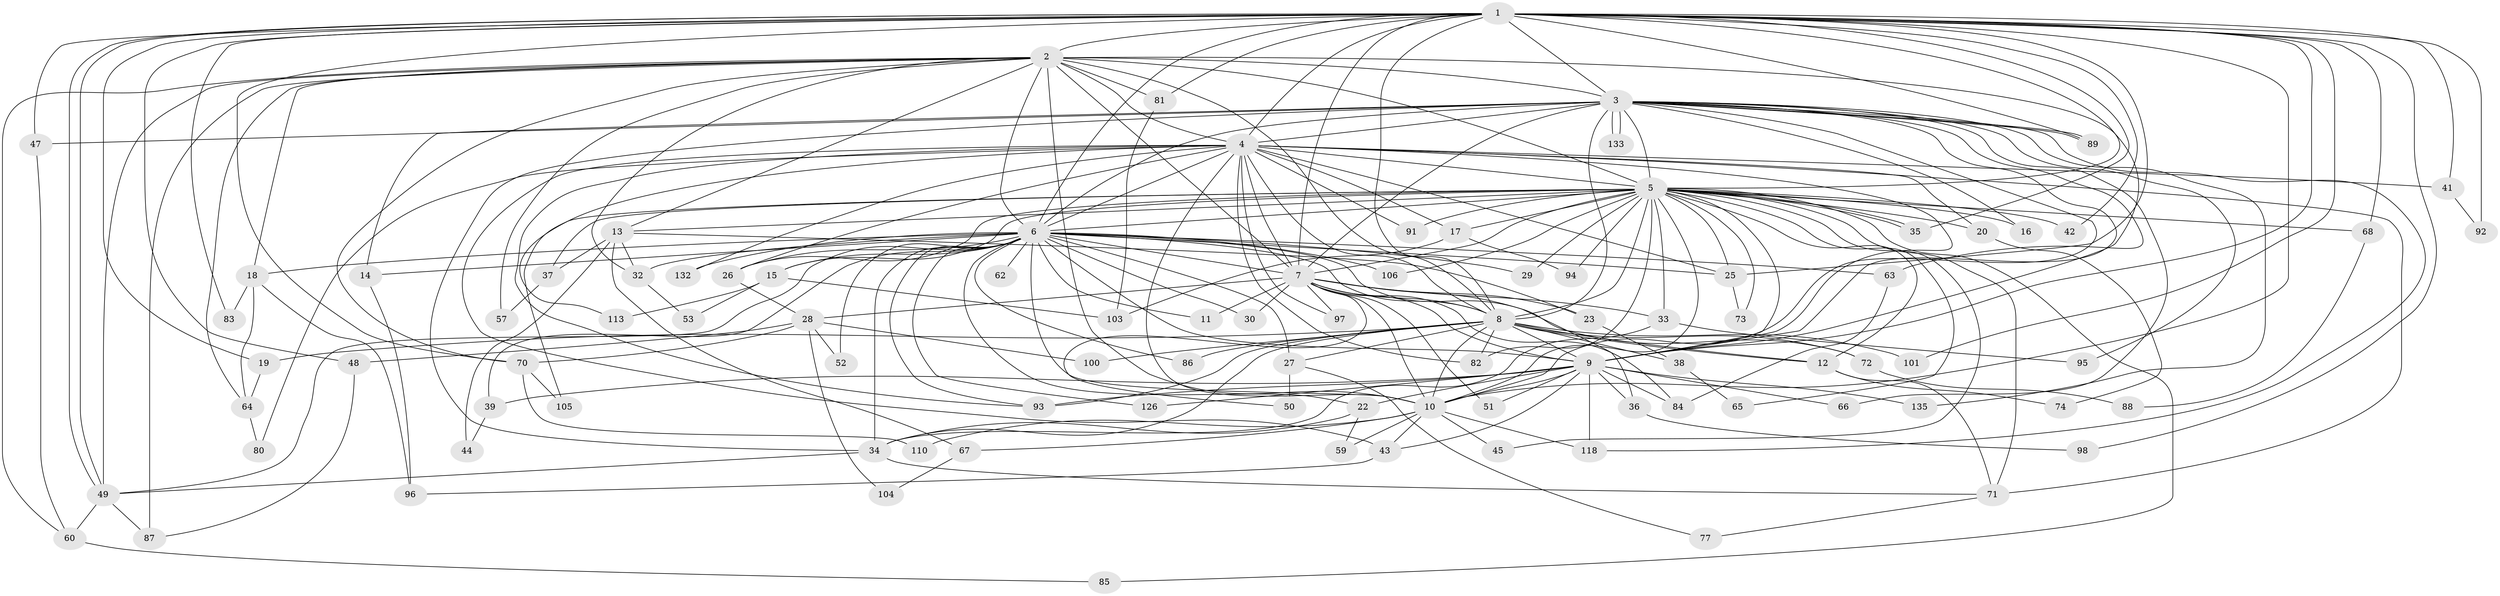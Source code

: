// original degree distribution, {28: 0.007352941176470588, 21: 0.029411764705882353, 23: 0.007352941176470588, 25: 0.007352941176470588, 36: 0.007352941176470588, 34: 0.007352941176470588, 18: 0.007352941176470588, 2: 0.5220588235294118, 5: 0.029411764705882353, 7: 0.022058823529411766, 3: 0.2426470588235294, 4: 0.09558823529411764, 6: 0.014705882352941176}
// Generated by graph-tools (version 1.1) at 2025/17/03/04/25 18:17:52]
// undirected, 95 vertices, 241 edges
graph export_dot {
graph [start="1"]
  node [color=gray90,style=filled];
  1;
  2 [super="+117+119+111+54"];
  3;
  4 [super="+79+40+61"];
  5;
  6 [super="+24"];
  7;
  8 [super="+78"];
  9;
  10 [super="+21"];
  11;
  12 [super="+46"];
  13;
  14;
  15;
  16;
  17;
  18;
  19;
  20;
  22;
  23;
  25 [super="+31"];
  26;
  27;
  28;
  29;
  30;
  32 [super="+55"];
  33;
  34 [super="+58+122+116+69+99"];
  35 [super="+121"];
  36;
  37;
  38;
  39;
  41 [super="+76"];
  42;
  43 [super="+56"];
  44;
  45;
  47 [super="+114"];
  48;
  49 [super="+75+102"];
  50;
  51;
  52;
  53;
  57;
  59;
  60;
  62;
  63;
  64;
  65;
  66;
  67;
  68;
  70 [super="+90"];
  71 [super="+136"];
  72;
  73;
  74;
  77;
  80;
  81;
  82;
  83;
  84 [super="+125"];
  85;
  86;
  87;
  88;
  89 [super="+108"];
  91;
  92;
  93 [super="+115+127"];
  94;
  95;
  96;
  97;
  98;
  100;
  101;
  103 [super="+130"];
  104;
  105;
  106;
  110;
  113;
  118 [super="+131"];
  126;
  132;
  133;
  135;
  1 -- 2 [weight=2];
  1 -- 3;
  1 -- 4;
  1 -- 5;
  1 -- 6;
  1 -- 7;
  1 -- 8;
  1 -- 9;
  1 -- 10;
  1 -- 19;
  1 -- 41 [weight=2];
  1 -- 42;
  1 -- 47;
  1 -- 48;
  1 -- 49;
  1 -- 49;
  1 -- 68;
  1 -- 70;
  1 -- 81;
  1 -- 83;
  1 -- 92;
  1 -- 98;
  1 -- 101;
  1 -- 35;
  1 -- 89;
  1 -- 25;
  2 -- 3;
  2 -- 4;
  2 -- 5 [weight=2];
  2 -- 6;
  2 -- 7;
  2 -- 8;
  2 -- 9;
  2 -- 10;
  2 -- 13;
  2 -- 18;
  2 -- 32;
  2 -- 57;
  2 -- 60;
  2 -- 81;
  2 -- 87;
  2 -- 64;
  2 -- 49;
  2 -- 70;
  3 -- 4;
  3 -- 5;
  3 -- 6;
  3 -- 7;
  3 -- 8;
  3 -- 9;
  3 -- 10;
  3 -- 14;
  3 -- 16;
  3 -- 34 [weight=2];
  3 -- 47;
  3 -- 63;
  3 -- 66;
  3 -- 89;
  3 -- 89;
  3 -- 95;
  3 -- 133;
  3 -- 133;
  3 -- 135;
  3 -- 118;
  4 -- 5;
  4 -- 6 [weight=2];
  4 -- 7;
  4 -- 8;
  4 -- 9;
  4 -- 10;
  4 -- 17;
  4 -- 20;
  4 -- 25 [weight=2];
  4 -- 41;
  4 -- 71;
  4 -- 80;
  4 -- 82;
  4 -- 91;
  4 -- 93;
  4 -- 97;
  4 -- 113;
  4 -- 132;
  4 -- 26;
  4 -- 43;
  5 -- 6;
  5 -- 7;
  5 -- 8 [weight=2];
  5 -- 9;
  5 -- 10;
  5 -- 13;
  5 -- 15;
  5 -- 16;
  5 -- 17;
  5 -- 20;
  5 -- 26;
  5 -- 29;
  5 -- 33;
  5 -- 35;
  5 -- 35;
  5 -- 37;
  5 -- 42;
  5 -- 45;
  5 -- 65;
  5 -- 68;
  5 -- 73;
  5 -- 82;
  5 -- 85;
  5 -- 91;
  5 -- 94;
  5 -- 105;
  5 -- 106;
  5 -- 12;
  5 -- 25;
  5 -- 71;
  6 -- 7;
  6 -- 8 [weight=2];
  6 -- 9;
  6 -- 10 [weight=3];
  6 -- 11;
  6 -- 14;
  6 -- 15;
  6 -- 18;
  6 -- 22;
  6 -- 25 [weight=2];
  6 -- 26;
  6 -- 30;
  6 -- 32;
  6 -- 36;
  6 -- 39;
  6 -- 52;
  6 -- 62 [weight=2];
  6 -- 63;
  6 -- 86;
  6 -- 106;
  6 -- 126;
  6 -- 132;
  6 -- 34;
  6 -- 93;
  6 -- 27;
  6 -- 29;
  6 -- 49;
  7 -- 8 [weight=2];
  7 -- 9;
  7 -- 10 [weight=2];
  7 -- 11;
  7 -- 23;
  7 -- 28;
  7 -- 30;
  7 -- 33;
  7 -- 50;
  7 -- 51;
  7 -- 72;
  7 -- 97;
  7 -- 84;
  8 -- 9;
  8 -- 10;
  8 -- 12;
  8 -- 12;
  8 -- 19;
  8 -- 27;
  8 -- 38;
  8 -- 72;
  8 -- 86;
  8 -- 100;
  8 -- 101;
  8 -- 34;
  8 -- 93;
  8 -- 82;
  9 -- 10;
  9 -- 22;
  9 -- 36;
  9 -- 39;
  9 -- 43 [weight=2];
  9 -- 51;
  9 -- 66;
  9 -- 84;
  9 -- 93;
  9 -- 118;
  9 -- 126;
  9 -- 135;
  10 -- 43;
  10 -- 45;
  10 -- 59;
  10 -- 67;
  10 -- 110;
  10 -- 118;
  12 -- 71;
  12 -- 74;
  13 -- 23;
  13 -- 37;
  13 -- 44;
  13 -- 67;
  13 -- 32;
  14 -- 96;
  15 -- 53;
  15 -- 103;
  15 -- 113;
  17 -- 94;
  17 -- 103;
  18 -- 64;
  18 -- 83;
  18 -- 96;
  19 -- 64;
  20 -- 74;
  22 -- 59;
  22 -- 34;
  23 -- 38;
  25 -- 73;
  26 -- 28;
  27 -- 50;
  27 -- 77;
  28 -- 48;
  28 -- 52;
  28 -- 70;
  28 -- 100;
  28 -- 104;
  32 -- 53;
  33 -- 34;
  33 -- 95;
  34 -- 71;
  34 -- 49;
  36 -- 98;
  37 -- 57;
  38 -- 65;
  39 -- 44;
  41 -- 92;
  43 -- 96;
  47 -- 60;
  48 -- 87;
  49 -- 60;
  49 -- 87;
  60 -- 85;
  63 -- 84;
  64 -- 80;
  67 -- 104;
  68 -- 88;
  70 -- 105;
  70 -- 110;
  71 -- 77;
  72 -- 88;
  81 -- 103;
}
